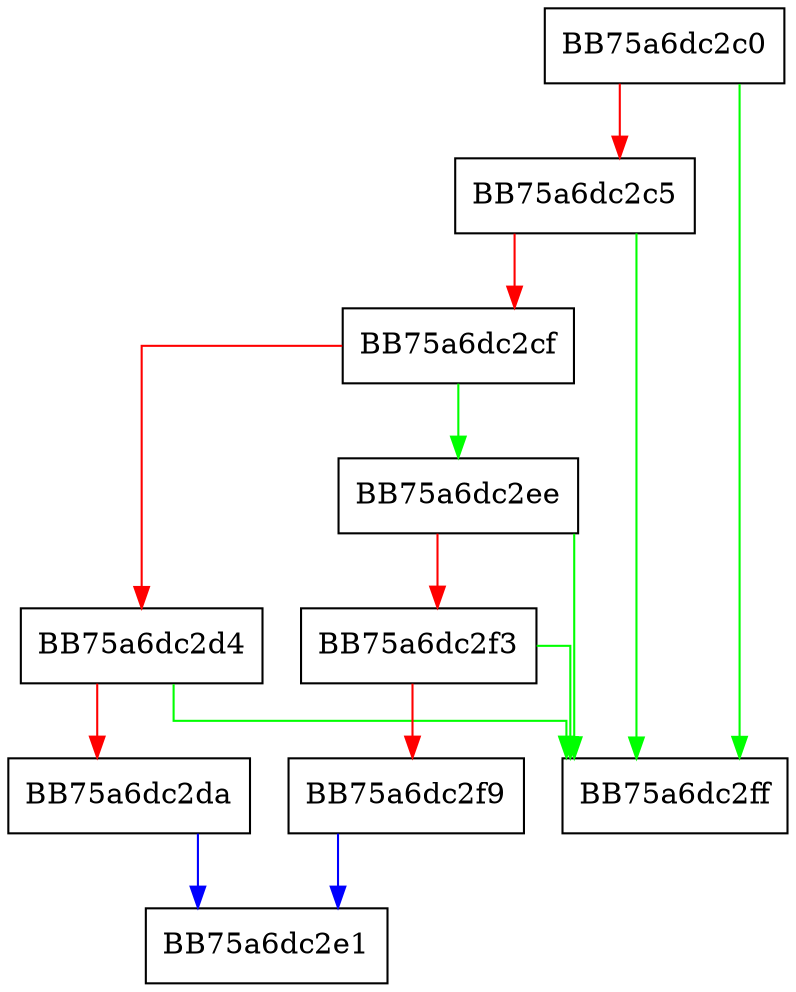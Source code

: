 digraph GetAttributeDefaultCb {
  node [shape="box"];
  graph [splines=ortho];
  BB75a6dc2c0 -> BB75a6dc2ff [color="green"];
  BB75a6dc2c0 -> BB75a6dc2c5 [color="red"];
  BB75a6dc2c5 -> BB75a6dc2ff [color="green"];
  BB75a6dc2c5 -> BB75a6dc2cf [color="red"];
  BB75a6dc2cf -> BB75a6dc2ee [color="green"];
  BB75a6dc2cf -> BB75a6dc2d4 [color="red"];
  BB75a6dc2d4 -> BB75a6dc2ff [color="green"];
  BB75a6dc2d4 -> BB75a6dc2da [color="red"];
  BB75a6dc2da -> BB75a6dc2e1 [color="blue"];
  BB75a6dc2ee -> BB75a6dc2ff [color="green"];
  BB75a6dc2ee -> BB75a6dc2f3 [color="red"];
  BB75a6dc2f3 -> BB75a6dc2ff [color="green"];
  BB75a6dc2f3 -> BB75a6dc2f9 [color="red"];
  BB75a6dc2f9 -> BB75a6dc2e1 [color="blue"];
}